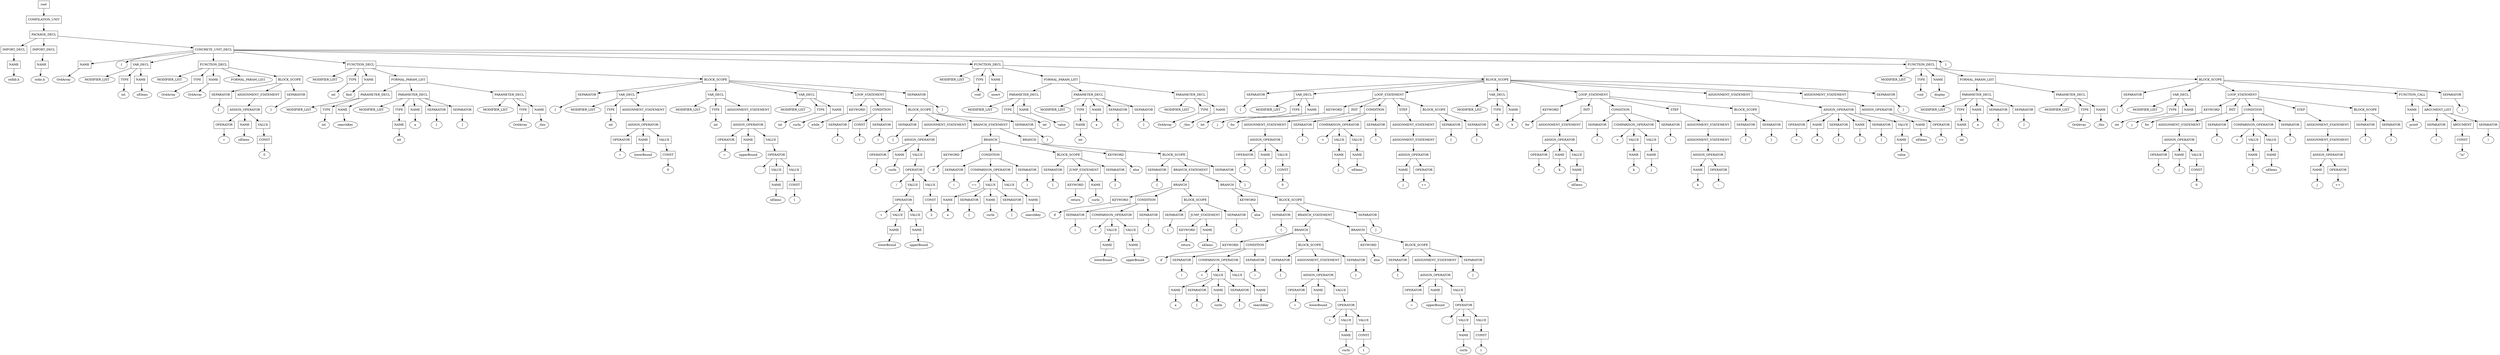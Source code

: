 digraph G {
	splines="TRUE";
	n_0 [label="root", shape="rectangle"]
	n_0 -> n_1
	n_1 [label="COMPILATION_UNIT", shape="rectangle"]
	n_1 -> n_2
	n_2 [label="PACKAGE_DECL", shape="rectangle"]
	n_2 -> n_3
	n_3 [label="IMPORT_DECL", shape="rectangle"]
	n_3 -> n_6
	n_6 [label="NAME", shape="rectangle"]
	n_6 -> n_16
	n_16 [label="stdlib.h", shape="ellipse"]
	n_2 -> n_4
	n_4 [label="IMPORT_DECL", shape="rectangle"]
	n_4 -> n_7
	n_7 [label="NAME", shape="rectangle"]
	n_7 -> n_17
	n_17 [label="stdio.h", shape="ellipse"]
	n_2 -> n_5
	n_5 [label="CONCRETE_UNIT_DECL", shape="rectangle"]
	n_5 -> n_8
	n_8 [label="NAME", shape="rectangle"]
	n_8 -> n_18
	n_18 [label="OrdArray", shape="ellipse"]
	n_5 -> n_9
	n_9 [label="{", shape="ellipse"]
	n_5 -> n_10
	n_10 [label="VAR_DECL", shape="rectangle"]
	n_10 -> n_19
	n_19 [label="MODIFIER_LIST", shape="ellipse"]
	n_10 -> n_20
	n_20 [label="TYPE", shape="rectangle"]
	n_20 -> n_42
	n_42 [label="int", shape="ellipse"]
	n_10 -> n_21
	n_21 [label="NAME", shape="rectangle"]
	n_21 -> n_43
	n_43 [label="nElems", shape="ellipse"]
	n_5 -> n_11
	n_11 [label="FUNCTION_DECL", shape="rectangle"]
	n_11 -> n_22
	n_22 [label="MODIFIER_LIST", shape="ellipse"]
	n_11 -> n_23
	n_23 [label="TYPE", shape="rectangle"]
	n_23 -> n_44
	n_44 [label="OrdArray", shape="ellipse"]
	n_11 -> n_24
	n_24 [label="NAME", shape="rectangle"]
	n_24 -> n_45
	n_45 [label="OrdArray", shape="ellipse"]
	n_11 -> n_25
	n_25 [label="FORMAL_PARAM_LIST", shape="ellipse"]
	n_11 -> n_26
	n_26 [label="BLOCK_SCOPE", shape="rectangle"]
	n_26 -> n_46
	n_46 [label="SEPARATOR", shape="rectangle"]
	n_46 -> n_82
	n_82 [label="{", shape="ellipse"]
	n_26 -> n_47
	n_47 [label="ASSIGNMENT_STATEMENT", shape="rectangle"]
	n_47 -> n_83
	n_83 [label="ASSIGN_OPERATOR", shape="rectangle"]
	n_83 -> n_161
	n_161 [label="OPERATOR", shape="rectangle"]
	n_161 -> n_242
	n_242 [label="=", shape="ellipse"]
	n_83 -> n_162
	n_162 [label="NAME", shape="rectangle"]
	n_162 -> n_243
	n_243 [label="nElems", shape="ellipse"]
	n_83 -> n_163
	n_163 [label="VALUE", shape="rectangle"]
	n_163 -> n_244
	n_244 [label="CONST", shape="rectangle"]
	n_244 -> n_300
	n_300 [label="0", shape="ellipse"]
	n_26 -> n_48
	n_48 [label="SEPARATOR", shape="rectangle"]
	n_48 -> n_84
	n_84 [label="}", shape="ellipse"]
	n_5 -> n_12
	n_12 [label="FUNCTION_DECL", shape="rectangle"]
	n_12 -> n_27
	n_27 [label="MODIFIER_LIST", shape="ellipse"]
	n_12 -> n_28
	n_28 [label="TYPE", shape="rectangle"]
	n_28 -> n_49
	n_49 [label="int", shape="ellipse"]
	n_12 -> n_29
	n_29 [label="NAME", shape="rectangle"]
	n_29 -> n_50
	n_50 [label="find", shape="ellipse"]
	n_12 -> n_30
	n_30 [label="FORMAL_PARAM_LIST", shape="rectangle"]
	n_30 -> n_51
	n_51 [label="PARAMETER_DECL", shape="rectangle"]
	n_51 -> n_85
	n_85 [label="MODIFIER_LIST", shape="ellipse"]
	n_51 -> n_86
	n_86 [label="TYPE", shape="rectangle"]
	n_86 -> n_164
	n_164 [label="int", shape="ellipse"]
	n_51 -> n_87
	n_87 [label="NAME", shape="rectangle"]
	n_87 -> n_165
	n_165 [label="searchKey", shape="ellipse"]
	n_30 -> n_52
	n_52 [label="PARAMETER_DECL", shape="rectangle"]
	n_52 -> n_88
	n_88 [label="MODIFIER_LIST", shape="ellipse"]
	n_52 -> n_89
	n_89 [label="TYPE", shape="rectangle"]
	n_89 -> n_166
	n_166 [label="NAME", shape="rectangle"]
	n_166 -> n_245
	n_245 [label="int", shape="ellipse"]
	n_52 -> n_90
	n_90 [label="NAME", shape="rectangle"]
	n_90 -> n_167
	n_167 [label="a", shape="ellipse"]
	n_52 -> n_91
	n_91 [label="SEPARATOR", shape="rectangle"]
	n_91 -> n_168
	n_168 [label="[", shape="ellipse"]
	n_52 -> n_92
	n_92 [label="SEPARATOR", shape="rectangle"]
	n_92 -> n_169
	n_169 [label="]", shape="ellipse"]
	n_30 -> n_53
	n_53 [label="PARAMETER_DECL", shape="rectangle"]
	n_53 -> n_93
	n_93 [label="MODIFIER_LIST", shape="ellipse"]
	n_53 -> n_94
	n_94 [label="TYPE", shape="rectangle"]
	n_94 -> n_170
	n_170 [label="OrdArray", shape="ellipse"]
	n_53 -> n_95
	n_95 [label="NAME", shape="rectangle"]
	n_95 -> n_171
	n_171 [label="_this", shape="ellipse"]
	n_12 -> n_31
	n_31 [label="BLOCK_SCOPE", shape="rectangle"]
	n_31 -> n_54
	n_54 [label="SEPARATOR", shape="rectangle"]
	n_54 -> n_96
	n_96 [label="{", shape="ellipse"]
	n_31 -> n_55
	n_55 [label="VAR_DECL", shape="rectangle"]
	n_55 -> n_97
	n_97 [label="MODIFIER_LIST", shape="ellipse"]
	n_55 -> n_98
	n_98 [label="TYPE", shape="rectangle"]
	n_98 -> n_172
	n_172 [label="int", shape="ellipse"]
	n_55 -> n_99
	n_99 [label="ASSIGNMENT_STATEMENT", shape="rectangle"]
	n_99 -> n_173
	n_173 [label="ASSIGN_OPERATOR", shape="rectangle"]
	n_173 -> n_246
	n_246 [label="OPERATOR", shape="rectangle"]
	n_246 -> n_301
	n_301 [label="=", shape="ellipse"]
	n_173 -> n_247
	n_247 [label="NAME", shape="rectangle"]
	n_247 -> n_302
	n_302 [label="lowerBound", shape="ellipse"]
	n_173 -> n_248
	n_248 [label="VALUE", shape="rectangle"]
	n_248 -> n_303
	n_303 [label="CONST", shape="rectangle"]
	n_303 -> n_335
	n_335 [label="0", shape="ellipse"]
	n_31 -> n_56
	n_56 [label="VAR_DECL", shape="rectangle"]
	n_56 -> n_100
	n_100 [label="MODIFIER_LIST", shape="ellipse"]
	n_56 -> n_101
	n_101 [label="TYPE", shape="rectangle"]
	n_101 -> n_174
	n_174 [label="int", shape="ellipse"]
	n_56 -> n_102
	n_102 [label="ASSIGNMENT_STATEMENT", shape="rectangle"]
	n_102 -> n_175
	n_175 [label="ASSIGN_OPERATOR", shape="rectangle"]
	n_175 -> n_249
	n_249 [label="OPERATOR", shape="rectangle"]
	n_249 -> n_304
	n_304 [label="=", shape="ellipse"]
	n_175 -> n_250
	n_250 [label="NAME", shape="rectangle"]
	n_250 -> n_305
	n_305 [label="upperBound", shape="ellipse"]
	n_175 -> n_251
	n_251 [label="VALUE", shape="rectangle"]
	n_251 -> n_306
	n_306 [label="OPERATOR", shape="rectangle"]
	n_306 -> n_336
	n_336 [label="-", shape="ellipse"]
	n_306 -> n_337
	n_337 [label="VALUE", shape="rectangle"]
	n_337 -> n_374
	n_374 [label="NAME", shape="rectangle"]
	n_374 -> n_401
	n_401 [label="nElems", shape="ellipse"]
	n_306 -> n_338
	n_338 [label="VALUE", shape="rectangle"]
	n_338 -> n_375
	n_375 [label="CONST", shape="rectangle"]
	n_375 -> n_402
	n_402 [label="1", shape="ellipse"]
	n_31 -> n_57
	n_57 [label="VAR_DECL", shape="rectangle"]
	n_57 -> n_103
	n_103 [label="MODIFIER_LIST", shape="ellipse"]
	n_57 -> n_104
	n_104 [label="TYPE", shape="rectangle"]
	n_104 -> n_176
	n_176 [label="int", shape="ellipse"]
	n_57 -> n_105
	n_105 [label="NAME", shape="rectangle"]
	n_105 -> n_177
	n_177 [label="curIn", shape="ellipse"]
	n_31 -> n_58
	n_58 [label="LOOP_STATEMENT", shape="rectangle"]
	n_58 -> n_106
	n_106 [label="KEYWORD", shape="rectangle"]
	n_106 -> n_178
	n_178 [label="while", shape="ellipse"]
	n_58 -> n_107
	n_107 [label="CONDITION", shape="rectangle"]
	n_107 -> n_179
	n_179 [label="SEPARATOR", shape="rectangle"]
	n_179 -> n_252
	n_252 [label="(", shape="ellipse"]
	n_107 -> n_180
	n_180 [label="CONST", shape="rectangle"]
	n_180 -> n_253
	n_253 [label="1", shape="ellipse"]
	n_107 -> n_181
	n_181 [label="SEPARATOR", shape="rectangle"]
	n_181 -> n_254
	n_254 [label=")", shape="ellipse"]
	n_58 -> n_108
	n_108 [label="BLOCK_SCOPE", shape="rectangle"]
	n_108 -> n_182
	n_182 [label="SEPARATOR", shape="rectangle"]
	n_182 -> n_255
	n_255 [label="{", shape="ellipse"]
	n_108 -> n_183
	n_183 [label="ASSIGNMENT_STATEMENT", shape="rectangle"]
	n_183 -> n_256
	n_256 [label="ASSIGN_OPERATOR", shape="rectangle"]
	n_256 -> n_307
	n_307 [label="OPERATOR", shape="rectangle"]
	n_307 -> n_339
	n_339 [label="=", shape="ellipse"]
	n_256 -> n_308
	n_308 [label="NAME", shape="rectangle"]
	n_308 -> n_340
	n_340 [label="curIn", shape="ellipse"]
	n_256 -> n_309
	n_309 [label="VALUE", shape="rectangle"]
	n_309 -> n_341
	n_341 [label="OPERATOR", shape="rectangle"]
	n_341 -> n_376
	n_376 [label="/", shape="ellipse"]
	n_341 -> n_377
	n_377 [label="VALUE", shape="rectangle"]
	n_377 -> n_403
	n_403 [label="OPERATOR", shape="rectangle"]
	n_403 -> n_417
	n_417 [label="+", shape="ellipse"]
	n_403 -> n_418
	n_418 [label="VALUE", shape="rectangle"]
	n_418 -> n_437
	n_437 [label="NAME", shape="rectangle"]
	n_437 -> n_452
	n_452 [label="lowerBound", shape="ellipse"]
	n_403 -> n_419
	n_419 [label="VALUE", shape="rectangle"]
	n_419 -> n_438
	n_438 [label="NAME", shape="rectangle"]
	n_438 -> n_453
	n_453 [label="upperBound", shape="ellipse"]
	n_341 -> n_378
	n_378 [label="VALUE", shape="rectangle"]
	n_378 -> n_404
	n_404 [label="CONST", shape="rectangle"]
	n_404 -> n_420
	n_420 [label="2", shape="ellipse"]
	n_108 -> n_184
	n_184 [label="BRANCH_STATEMENT", shape="rectangle"]
	n_184 -> n_257
	n_257 [label="BRANCH", shape="rectangle"]
	n_257 -> n_310
	n_310 [label="KEYWORD", shape="rectangle"]
	n_310 -> n_342
	n_342 [label="if", shape="ellipse"]
	n_257 -> n_311
	n_311 [label="CONDITION", shape="rectangle"]
	n_311 -> n_343
	n_343 [label="SEPARATOR", shape="rectangle"]
	n_343 -> n_379
	n_379 [label="(", shape="ellipse"]
	n_311 -> n_344
	n_344 [label="COMPARISON_OPERATOR", shape="rectangle"]
	n_344 -> n_380
	n_380 [label="==", shape="ellipse"]
	n_344 -> n_381
	n_381 [label="VALUE", shape="rectangle"]
	n_381 -> n_405
	n_405 [label="NAME", shape="rectangle"]
	n_405 -> n_421
	n_421 [label="a", shape="ellipse"]
	n_381 -> n_406
	n_406 [label="SEPARATOR", shape="rectangle"]
	n_406 -> n_422
	n_422 [label="[", shape="ellipse"]
	n_381 -> n_407
	n_407 [label="NAME", shape="rectangle"]
	n_407 -> n_423
	n_423 [label="curIn", shape="ellipse"]
	n_381 -> n_408
	n_408 [label="SEPARATOR", shape="rectangle"]
	n_408 -> n_424
	n_424 [label="]", shape="ellipse"]
	n_344 -> n_382
	n_382 [label="VALUE", shape="rectangle"]
	n_382 -> n_409
	n_409 [label="NAME", shape="rectangle"]
	n_409 -> n_425
	n_425 [label="searchKey", shape="ellipse"]
	n_311 -> n_345
	n_345 [label="SEPARATOR", shape="rectangle"]
	n_345 -> n_383
	n_383 [label=")", shape="ellipse"]
	n_257 -> n_312
	n_312 [label="BLOCK_SCOPE", shape="rectangle"]
	n_312 -> n_346
	n_346 [label="SEPARATOR", shape="rectangle"]
	n_346 -> n_384
	n_384 [label="{", shape="ellipse"]
	n_312 -> n_347
	n_347 [label="JUMP_STATEMENT", shape="rectangle"]
	n_347 -> n_385
	n_385 [label="KEYWORD", shape="rectangle"]
	n_385 -> n_410
	n_410 [label="return", shape="ellipse"]
	n_347 -> n_386
	n_386 [label="NAME", shape="rectangle"]
	n_386 -> n_411
	n_411 [label="curIn", shape="ellipse"]
	n_312 -> n_348
	n_348 [label="SEPARATOR", shape="rectangle"]
	n_348 -> n_387
	n_387 [label="}", shape="ellipse"]
	n_184 -> n_258
	n_258 [label="BRANCH", shape="rectangle"]
	n_258 -> n_313
	n_313 [label="KEYWORD", shape="rectangle"]
	n_313 -> n_349
	n_349 [label="else", shape="ellipse"]
	n_258 -> n_314
	n_314 [label="BLOCK_SCOPE", shape="rectangle"]
	n_314 -> n_350
	n_350 [label="SEPARATOR", shape="rectangle"]
	n_350 -> n_388
	n_388 [label="{", shape="ellipse"]
	n_314 -> n_351
	n_351 [label="BRANCH_STATEMENT", shape="rectangle"]
	n_351 -> n_389
	n_389 [label="BRANCH", shape="rectangle"]
	n_389 -> n_412
	n_412 [label="KEYWORD", shape="rectangle"]
	n_412 -> n_426
	n_426 [label="if", shape="ellipse"]
	n_389 -> n_413
	n_413 [label="CONDITION", shape="rectangle"]
	n_413 -> n_427
	n_427 [label="SEPARATOR", shape="rectangle"]
	n_427 -> n_439
	n_439 [label="(", shape="ellipse"]
	n_413 -> n_428
	n_428 [label="COMPARISON_OPERATOR", shape="rectangle"]
	n_428 -> n_440
	n_440 [label=">", shape="ellipse"]
	n_428 -> n_441
	n_441 [label="VALUE", shape="rectangle"]
	n_441 -> n_454
	n_454 [label="NAME", shape="rectangle"]
	n_454 -> n_463
	n_463 [label="lowerBound", shape="ellipse"]
	n_428 -> n_442
	n_442 [label="VALUE", shape="rectangle"]
	n_442 -> n_455
	n_455 [label="NAME", shape="rectangle"]
	n_455 -> n_464
	n_464 [label="upperBound", shape="ellipse"]
	n_413 -> n_429
	n_429 [label="SEPARATOR", shape="rectangle"]
	n_429 -> n_443
	n_443 [label=")", shape="ellipse"]
	n_389 -> n_414
	n_414 [label="BLOCK_SCOPE", shape="rectangle"]
	n_414 -> n_430
	n_430 [label="SEPARATOR", shape="rectangle"]
	n_430 -> n_444
	n_444 [label="{", shape="ellipse"]
	n_414 -> n_431
	n_431 [label="JUMP_STATEMENT", shape="rectangle"]
	n_431 -> n_445
	n_445 [label="KEYWORD", shape="rectangle"]
	n_445 -> n_456
	n_456 [label="return", shape="ellipse"]
	n_431 -> n_446
	n_446 [label="NAME", shape="rectangle"]
	n_446 -> n_457
	n_457 [label="nElems", shape="ellipse"]
	n_414 -> n_432
	n_432 [label="SEPARATOR", shape="rectangle"]
	n_432 -> n_447
	n_447 [label="}", shape="ellipse"]
	n_351 -> n_390
	n_390 [label="BRANCH", shape="rectangle"]
	n_390 -> n_415
	n_415 [label="KEYWORD", shape="rectangle"]
	n_415 -> n_433
	n_433 [label="else", shape="ellipse"]
	n_390 -> n_416
	n_416 [label="BLOCK_SCOPE", shape="rectangle"]
	n_416 -> n_434
	n_434 [label="SEPARATOR", shape="rectangle"]
	n_434 -> n_448
	n_448 [label="{", shape="ellipse"]
	n_416 -> n_435
	n_435 [label="BRANCH_STATEMENT", shape="rectangle"]
	n_435 -> n_449
	n_449 [label="BRANCH", shape="rectangle"]
	n_449 -> n_458
	n_458 [label="KEYWORD", shape="rectangle"]
	n_458 -> n_465
	n_465 [label="if", shape="ellipse"]
	n_449 -> n_459
	n_459 [label="CONDITION", shape="rectangle"]
	n_459 -> n_466
	n_466 [label="SEPARATOR", shape="rectangle"]
	n_466 -> n_476
	n_476 [label="(", shape="ellipse"]
	n_459 -> n_467
	n_467 [label="COMPARISON_OPERATOR", shape="rectangle"]
	n_467 -> n_477
	n_477 [label="<", shape="ellipse"]
	n_467 -> n_478
	n_478 [label="VALUE", shape="rectangle"]
	n_478 -> n_487
	n_487 [label="NAME", shape="rectangle"]
	n_487 -> n_498
	n_498 [label="a", shape="ellipse"]
	n_478 -> n_488
	n_488 [label="SEPARATOR", shape="rectangle"]
	n_488 -> n_499
	n_499 [label="[", shape="ellipse"]
	n_478 -> n_489
	n_489 [label="NAME", shape="rectangle"]
	n_489 -> n_500
	n_500 [label="curIn", shape="ellipse"]
	n_478 -> n_490
	n_490 [label="SEPARATOR", shape="rectangle"]
	n_490 -> n_501
	n_501 [label="]", shape="ellipse"]
	n_467 -> n_479
	n_479 [label="VALUE", shape="rectangle"]
	n_479 -> n_491
	n_491 [label="NAME", shape="rectangle"]
	n_491 -> n_502
	n_502 [label="searchKey", shape="ellipse"]
	n_459 -> n_468
	n_468 [label="SEPARATOR", shape="rectangle"]
	n_468 -> n_480
	n_480 [label=")", shape="ellipse"]
	n_449 -> n_460
	n_460 [label="BLOCK_SCOPE", shape="rectangle"]
	n_460 -> n_469
	n_469 [label="SEPARATOR", shape="rectangle"]
	n_469 -> n_481
	n_481 [label="{", shape="ellipse"]
	n_460 -> n_470
	n_470 [label="ASSIGNMENT_STATEMENT", shape="rectangle"]
	n_470 -> n_482
	n_482 [label="ASSIGN_OPERATOR", shape="rectangle"]
	n_482 -> n_492
	n_492 [label="OPERATOR", shape="rectangle"]
	n_492 -> n_503
	n_503 [label="=", shape="ellipse"]
	n_482 -> n_493
	n_493 [label="NAME", shape="rectangle"]
	n_493 -> n_504
	n_504 [label="lowerBound", shape="ellipse"]
	n_482 -> n_494
	n_494 [label="VALUE", shape="rectangle"]
	n_494 -> n_505
	n_505 [label="OPERATOR", shape="rectangle"]
	n_505 -> n_509
	n_509 [label="+", shape="ellipse"]
	n_505 -> n_510
	n_510 [label="VALUE", shape="rectangle"]
	n_510 -> n_515
	n_515 [label="NAME", shape="rectangle"]
	n_515 -> n_519
	n_519 [label="curIn", shape="ellipse"]
	n_505 -> n_511
	n_511 [label="VALUE", shape="rectangle"]
	n_511 -> n_516
	n_516 [label="CONST", shape="rectangle"]
	n_516 -> n_520
	n_520 [label="1", shape="ellipse"]
	n_460 -> n_471
	n_471 [label="SEPARATOR", shape="rectangle"]
	n_471 -> n_483
	n_483 [label="}", shape="ellipse"]
	n_435 -> n_450
	n_450 [label="BRANCH", shape="rectangle"]
	n_450 -> n_461
	n_461 [label="KEYWORD", shape="rectangle"]
	n_461 -> n_472
	n_472 [label="else", shape="ellipse"]
	n_450 -> n_462
	n_462 [label="BLOCK_SCOPE", shape="rectangle"]
	n_462 -> n_473
	n_473 [label="SEPARATOR", shape="rectangle"]
	n_473 -> n_484
	n_484 [label="{", shape="ellipse"]
	n_462 -> n_474
	n_474 [label="ASSIGNMENT_STATEMENT", shape="rectangle"]
	n_474 -> n_485
	n_485 [label="ASSIGN_OPERATOR", shape="rectangle"]
	n_485 -> n_495
	n_495 [label="OPERATOR", shape="rectangle"]
	n_495 -> n_506
	n_506 [label="=", shape="ellipse"]
	n_485 -> n_496
	n_496 [label="NAME", shape="rectangle"]
	n_496 -> n_507
	n_507 [label="upperBound", shape="ellipse"]
	n_485 -> n_497
	n_497 [label="VALUE", shape="rectangle"]
	n_497 -> n_508
	n_508 [label="OPERATOR", shape="rectangle"]
	n_508 -> n_512
	n_512 [label="-", shape="ellipse"]
	n_508 -> n_513
	n_513 [label="VALUE", shape="rectangle"]
	n_513 -> n_517
	n_517 [label="NAME", shape="rectangle"]
	n_517 -> n_521
	n_521 [label="curIn", shape="ellipse"]
	n_508 -> n_514
	n_514 [label="VALUE", shape="rectangle"]
	n_514 -> n_518
	n_518 [label="CONST", shape="rectangle"]
	n_518 -> n_522
	n_522 [label="1", shape="ellipse"]
	n_462 -> n_475
	n_475 [label="SEPARATOR", shape="rectangle"]
	n_475 -> n_486
	n_486 [label="}", shape="ellipse"]
	n_416 -> n_436
	n_436 [label="SEPARATOR", shape="rectangle"]
	n_436 -> n_451
	n_451 [label="}", shape="ellipse"]
	n_314 -> n_352
	n_352 [label="SEPARATOR", shape="rectangle"]
	n_352 -> n_391
	n_391 [label="}", shape="ellipse"]
	n_108 -> n_185
	n_185 [label="SEPARATOR", shape="rectangle"]
	n_185 -> n_259
	n_259 [label="}", shape="ellipse"]
	n_31 -> n_59
	n_59 [label="SEPARATOR", shape="rectangle"]
	n_59 -> n_109
	n_109 [label="}", shape="ellipse"]
	n_5 -> n_13
	n_13 [label="FUNCTION_DECL", shape="rectangle"]
	n_13 -> n_32
	n_32 [label="MODIFIER_LIST", shape="ellipse"]
	n_13 -> n_33
	n_33 [label="TYPE", shape="rectangle"]
	n_33 -> n_60
	n_60 [label="void", shape="ellipse"]
	n_13 -> n_34
	n_34 [label="NAME", shape="rectangle"]
	n_34 -> n_61
	n_61 [label="insert", shape="ellipse"]
	n_13 -> n_35
	n_35 [label="FORMAL_PARAM_LIST", shape="rectangle"]
	n_35 -> n_62
	n_62 [label="PARAMETER_DECL", shape="rectangle"]
	n_62 -> n_110
	n_110 [label="MODIFIER_LIST", shape="ellipse"]
	n_62 -> n_111
	n_111 [label="TYPE", shape="rectangle"]
	n_111 -> n_186
	n_186 [label="int", shape="ellipse"]
	n_62 -> n_112
	n_112 [label="NAME", shape="rectangle"]
	n_112 -> n_187
	n_187 [label="value", shape="ellipse"]
	n_35 -> n_63
	n_63 [label="PARAMETER_DECL", shape="rectangle"]
	n_63 -> n_113
	n_113 [label="MODIFIER_LIST", shape="ellipse"]
	n_63 -> n_114
	n_114 [label="TYPE", shape="rectangle"]
	n_114 -> n_188
	n_188 [label="NAME", shape="rectangle"]
	n_188 -> n_260
	n_260 [label="int", shape="ellipse"]
	n_63 -> n_115
	n_115 [label="NAME", shape="rectangle"]
	n_115 -> n_189
	n_189 [label="a", shape="ellipse"]
	n_63 -> n_116
	n_116 [label="SEPARATOR", shape="rectangle"]
	n_116 -> n_190
	n_190 [label="[", shape="ellipse"]
	n_63 -> n_117
	n_117 [label="SEPARATOR", shape="rectangle"]
	n_117 -> n_191
	n_191 [label="]", shape="ellipse"]
	n_35 -> n_64
	n_64 [label="PARAMETER_DECL", shape="rectangle"]
	n_64 -> n_118
	n_118 [label="MODIFIER_LIST", shape="ellipse"]
	n_64 -> n_119
	n_119 [label="TYPE", shape="rectangle"]
	n_119 -> n_192
	n_192 [label="OrdArray", shape="ellipse"]
	n_64 -> n_120
	n_120 [label="NAME", shape="rectangle"]
	n_120 -> n_193
	n_193 [label="_this", shape="ellipse"]
	n_13 -> n_36
	n_36 [label="BLOCK_SCOPE", shape="rectangle"]
	n_36 -> n_65
	n_65 [label="SEPARATOR", shape="rectangle"]
	n_65 -> n_121
	n_121 [label="{", shape="ellipse"]
	n_36 -> n_66
	n_66 [label="VAR_DECL", shape="rectangle"]
	n_66 -> n_122
	n_122 [label="MODIFIER_LIST", shape="ellipse"]
	n_66 -> n_123
	n_123 [label="TYPE", shape="rectangle"]
	n_123 -> n_194
	n_194 [label="int", shape="ellipse"]
	n_66 -> n_124
	n_124 [label="NAME", shape="rectangle"]
	n_124 -> n_195
	n_195 [label="j", shape="ellipse"]
	n_36 -> n_67
	n_67 [label="LOOP_STATEMENT", shape="rectangle"]
	n_67 -> n_125
	n_125 [label="KEYWORD", shape="rectangle"]
	n_125 -> n_196
	n_196 [label="for", shape="ellipse"]
	n_67 -> n_126
	n_126 [label="INIT", shape="rectangle"]
	n_126 -> n_197
	n_197 [label="ASSIGNMENT_STATEMENT", shape="rectangle"]
	n_197 -> n_261
	n_261 [label="ASSIGN_OPERATOR", shape="rectangle"]
	n_261 -> n_315
	n_315 [label="OPERATOR", shape="rectangle"]
	n_315 -> n_353
	n_353 [label="=", shape="ellipse"]
	n_261 -> n_316
	n_316 [label="NAME", shape="rectangle"]
	n_316 -> n_354
	n_354 [label="j", shape="ellipse"]
	n_261 -> n_317
	n_317 [label="VALUE", shape="rectangle"]
	n_317 -> n_355
	n_355 [label="CONST", shape="rectangle"]
	n_355 -> n_392
	n_392 [label="0", shape="ellipse"]
	n_67 -> n_127
	n_127 [label="CONDITION", shape="rectangle"]
	n_127 -> n_198
	n_198 [label="SEPARATOR", shape="rectangle"]
	n_198 -> n_262
	n_262 [label="(", shape="ellipse"]
	n_127 -> n_199
	n_199 [label="COMPARISON_OPERATOR", shape="rectangle"]
	n_199 -> n_263
	n_263 [label="<", shape="ellipse"]
	n_199 -> n_264
	n_264 [label="VALUE", shape="rectangle"]
	n_264 -> n_318
	n_318 [label="NAME", shape="rectangle"]
	n_318 -> n_356
	n_356 [label="j", shape="ellipse"]
	n_199 -> n_265
	n_265 [label="VALUE", shape="rectangle"]
	n_265 -> n_319
	n_319 [label="NAME", shape="rectangle"]
	n_319 -> n_357
	n_357 [label="nElems", shape="ellipse"]
	n_127 -> n_200
	n_200 [label="SEPARATOR", shape="rectangle"]
	n_200 -> n_266
	n_266 [label=")", shape="ellipse"]
	n_67 -> n_128
	n_128 [label="STEP", shape="rectangle"]
	n_128 -> n_201
	n_201 [label="ASSIGNMENT_STATEMENT", shape="rectangle"]
	n_201 -> n_267
	n_267 [label="ASSIGNMENT_STATEMENT", shape="rectangle"]
	n_267 -> n_320
	n_320 [label="ASSIGN_OPERATOR", shape="rectangle"]
	n_320 -> n_358
	n_358 [label="NAME", shape="rectangle"]
	n_358 -> n_393
	n_393 [label="j", shape="ellipse"]
	n_320 -> n_359
	n_359 [label="OPERATOR", shape="rectangle"]
	n_359 -> n_394
	n_394 [label="++", shape="ellipse"]
	n_67 -> n_129
	n_129 [label="BLOCK_SCOPE", shape="rectangle"]
	n_129 -> n_202
	n_202 [label="SEPARATOR", shape="rectangle"]
	n_202 -> n_268
	n_268 [label="{", shape="ellipse"]
	n_129 -> n_203
	n_203 [label="SEPARATOR", shape="rectangle"]
	n_203 -> n_269
	n_269 [label="}", shape="ellipse"]
	n_36 -> n_68
	n_68 [label="VAR_DECL", shape="rectangle"]
	n_68 -> n_130
	n_130 [label="MODIFIER_LIST", shape="ellipse"]
	n_68 -> n_131
	n_131 [label="TYPE", shape="rectangle"]
	n_131 -> n_204
	n_204 [label="int", shape="ellipse"]
	n_68 -> n_132
	n_132 [label="NAME", shape="rectangle"]
	n_132 -> n_205
	n_205 [label="k", shape="ellipse"]
	n_36 -> n_69
	n_69 [label="LOOP_STATEMENT", shape="rectangle"]
	n_69 -> n_133
	n_133 [label="KEYWORD", shape="rectangle"]
	n_133 -> n_206
	n_206 [label="for", shape="ellipse"]
	n_69 -> n_134
	n_134 [label="INIT", shape="rectangle"]
	n_134 -> n_207
	n_207 [label="ASSIGNMENT_STATEMENT", shape="rectangle"]
	n_207 -> n_270
	n_270 [label="ASSIGN_OPERATOR", shape="rectangle"]
	n_270 -> n_321
	n_321 [label="OPERATOR", shape="rectangle"]
	n_321 -> n_360
	n_360 [label="=", shape="ellipse"]
	n_270 -> n_322
	n_322 [label="NAME", shape="rectangle"]
	n_322 -> n_361
	n_361 [label="k", shape="ellipse"]
	n_270 -> n_323
	n_323 [label="VALUE", shape="rectangle"]
	n_323 -> n_362
	n_362 [label="NAME", shape="rectangle"]
	n_362 -> n_395
	n_395 [label="nElems", shape="ellipse"]
	n_69 -> n_135
	n_135 [label="CONDITION", shape="rectangle"]
	n_135 -> n_208
	n_208 [label="SEPARATOR", shape="rectangle"]
	n_208 -> n_271
	n_271 [label="(", shape="ellipse"]
	n_135 -> n_209
	n_209 [label="COMPARISON_OPERATOR", shape="rectangle"]
	n_209 -> n_272
	n_272 [label=">", shape="ellipse"]
	n_209 -> n_273
	n_273 [label="VALUE", shape="rectangle"]
	n_273 -> n_324
	n_324 [label="NAME", shape="rectangle"]
	n_324 -> n_363
	n_363 [label="k", shape="ellipse"]
	n_209 -> n_274
	n_274 [label="VALUE", shape="rectangle"]
	n_274 -> n_325
	n_325 [label="NAME", shape="rectangle"]
	n_325 -> n_364
	n_364 [label="j", shape="ellipse"]
	n_135 -> n_210
	n_210 [label="SEPARATOR", shape="rectangle"]
	n_210 -> n_275
	n_275 [label=")", shape="ellipse"]
	n_69 -> n_136
	n_136 [label="STEP", shape="rectangle"]
	n_136 -> n_211
	n_211 [label="ASSIGNMENT_STATEMENT", shape="rectangle"]
	n_211 -> n_276
	n_276 [label="ASSIGNMENT_STATEMENT", shape="rectangle"]
	n_276 -> n_326
	n_326 [label="ASSIGN_OPERATOR", shape="rectangle"]
	n_326 -> n_365
	n_365 [label="NAME", shape="rectangle"]
	n_365 -> n_396
	n_396 [label="k", shape="ellipse"]
	n_326 -> n_366
	n_366 [label="OPERATOR", shape="rectangle"]
	n_366 -> n_397
	n_397 [label="--", shape="ellipse"]
	n_69 -> n_137
	n_137 [label="BLOCK_SCOPE", shape="rectangle"]
	n_137 -> n_212
	n_212 [label="SEPARATOR", shape="rectangle"]
	n_212 -> n_277
	n_277 [label="{", shape="ellipse"]
	n_137 -> n_213
	n_213 [label="SEPARATOR", shape="rectangle"]
	n_213 -> n_278
	n_278 [label="}", shape="ellipse"]
	n_36 -> n_70
	n_70 [label="ASSIGNMENT_STATEMENT", shape="rectangle"]
	n_70 -> n_138
	n_138 [label="ASSIGN_OPERATOR", shape="rectangle"]
	n_138 -> n_214
	n_214 [label="OPERATOR", shape="rectangle"]
	n_214 -> n_279
	n_279 [label="=", shape="ellipse"]
	n_138 -> n_215
	n_215 [label="NAME", shape="rectangle"]
	n_215 -> n_280
	n_280 [label="a", shape="ellipse"]
	n_138 -> n_216
	n_216 [label="SEPARATOR", shape="rectangle"]
	n_216 -> n_281
	n_281 [label="[", shape="ellipse"]
	n_138 -> n_217
	n_217 [label="NAME", shape="rectangle"]
	n_217 -> n_282
	n_282 [label="j", shape="ellipse"]
	n_138 -> n_218
	n_218 [label="SEPARATOR", shape="rectangle"]
	n_218 -> n_283
	n_283 [label="]", shape="ellipse"]
	n_138 -> n_219
	n_219 [label="VALUE", shape="rectangle"]
	n_219 -> n_284
	n_284 [label="NAME", shape="rectangle"]
	n_284 -> n_327
	n_327 [label="value", shape="ellipse"]
	n_36 -> n_71
	n_71 [label="ASSIGNMENT_STATEMENT", shape="rectangle"]
	n_71 -> n_139
	n_139 [label="ASSIGN_OPERATOR", shape="rectangle"]
	n_139 -> n_220
	n_220 [label="NAME", shape="rectangle"]
	n_220 -> n_285
	n_285 [label="nElems", shape="ellipse"]
	n_139 -> n_221
	n_221 [label="OPERATOR", shape="rectangle"]
	n_221 -> n_286
	n_286 [label="++", shape="ellipse"]
	n_36 -> n_72
	n_72 [label="SEPARATOR", shape="rectangle"]
	n_72 -> n_140
	n_140 [label="}", shape="ellipse"]
	n_5 -> n_14
	n_14 [label="FUNCTION_DECL", shape="rectangle"]
	n_14 -> n_37
	n_37 [label="MODIFIER_LIST", shape="ellipse"]
	n_14 -> n_38
	n_38 [label="TYPE", shape="rectangle"]
	n_38 -> n_73
	n_73 [label="void", shape="ellipse"]
	n_14 -> n_39
	n_39 [label="NAME", shape="rectangle"]
	n_39 -> n_74
	n_74 [label="display", shape="ellipse"]
	n_14 -> n_40
	n_40 [label="FORMAL_PARAM_LIST", shape="rectangle"]
	n_40 -> n_75
	n_75 [label="PARAMETER_DECL", shape="rectangle"]
	n_75 -> n_141
	n_141 [label="MODIFIER_LIST", shape="ellipse"]
	n_75 -> n_142
	n_142 [label="TYPE", shape="rectangle"]
	n_142 -> n_222
	n_222 [label="NAME", shape="rectangle"]
	n_222 -> n_287
	n_287 [label="int", shape="ellipse"]
	n_75 -> n_143
	n_143 [label="NAME", shape="rectangle"]
	n_143 -> n_223
	n_223 [label="a", shape="ellipse"]
	n_75 -> n_144
	n_144 [label="SEPARATOR", shape="rectangle"]
	n_144 -> n_224
	n_224 [label="[", shape="ellipse"]
	n_75 -> n_145
	n_145 [label="SEPARATOR", shape="rectangle"]
	n_145 -> n_225
	n_225 [label="]", shape="ellipse"]
	n_40 -> n_76
	n_76 [label="PARAMETER_DECL", shape="rectangle"]
	n_76 -> n_146
	n_146 [label="MODIFIER_LIST", shape="ellipse"]
	n_76 -> n_147
	n_147 [label="TYPE", shape="rectangle"]
	n_147 -> n_226
	n_226 [label="OrdArray", shape="ellipse"]
	n_76 -> n_148
	n_148 [label="NAME", shape="rectangle"]
	n_148 -> n_227
	n_227 [label="_this", shape="ellipse"]
	n_14 -> n_41
	n_41 [label="BLOCK_SCOPE", shape="rectangle"]
	n_41 -> n_77
	n_77 [label="SEPARATOR", shape="rectangle"]
	n_77 -> n_149
	n_149 [label="{", shape="ellipse"]
	n_41 -> n_78
	n_78 [label="VAR_DECL", shape="rectangle"]
	n_78 -> n_150
	n_150 [label="MODIFIER_LIST", shape="ellipse"]
	n_78 -> n_151
	n_151 [label="TYPE", shape="rectangle"]
	n_151 -> n_228
	n_228 [label="int", shape="ellipse"]
	n_78 -> n_152
	n_152 [label="NAME", shape="rectangle"]
	n_152 -> n_229
	n_229 [label="j", shape="ellipse"]
	n_41 -> n_79
	n_79 [label="LOOP_STATEMENT", shape="rectangle"]
	n_79 -> n_153
	n_153 [label="KEYWORD", shape="rectangle"]
	n_153 -> n_230
	n_230 [label="for", shape="ellipse"]
	n_79 -> n_154
	n_154 [label="INIT", shape="rectangle"]
	n_154 -> n_231
	n_231 [label="ASSIGNMENT_STATEMENT", shape="rectangle"]
	n_231 -> n_288
	n_288 [label="ASSIGN_OPERATOR", shape="rectangle"]
	n_288 -> n_328
	n_328 [label="OPERATOR", shape="rectangle"]
	n_328 -> n_367
	n_367 [label="=", shape="ellipse"]
	n_288 -> n_329
	n_329 [label="NAME", shape="rectangle"]
	n_329 -> n_368
	n_368 [label="j", shape="ellipse"]
	n_288 -> n_330
	n_330 [label="VALUE", shape="rectangle"]
	n_330 -> n_369
	n_369 [label="CONST", shape="rectangle"]
	n_369 -> n_398
	n_398 [label="0", shape="ellipse"]
	n_79 -> n_155
	n_155 [label="CONDITION", shape="rectangle"]
	n_155 -> n_232
	n_232 [label="SEPARATOR", shape="rectangle"]
	n_232 -> n_289
	n_289 [label="(", shape="ellipse"]
	n_155 -> n_233
	n_233 [label="COMPARISON_OPERATOR", shape="rectangle"]
	n_233 -> n_290
	n_290 [label="<", shape="ellipse"]
	n_233 -> n_291
	n_291 [label="VALUE", shape="rectangle"]
	n_291 -> n_331
	n_331 [label="NAME", shape="rectangle"]
	n_331 -> n_370
	n_370 [label="j", shape="ellipse"]
	n_233 -> n_292
	n_292 [label="VALUE", shape="rectangle"]
	n_292 -> n_332
	n_332 [label="NAME", shape="rectangle"]
	n_332 -> n_371
	n_371 [label="nElems", shape="ellipse"]
	n_155 -> n_234
	n_234 [label="SEPARATOR", shape="rectangle"]
	n_234 -> n_293
	n_293 [label=")", shape="ellipse"]
	n_79 -> n_156
	n_156 [label="STEP", shape="rectangle"]
	n_156 -> n_235
	n_235 [label="ASSIGNMENT_STATEMENT", shape="rectangle"]
	n_235 -> n_294
	n_294 [label="ASSIGNMENT_STATEMENT", shape="rectangle"]
	n_294 -> n_333
	n_333 [label="ASSIGN_OPERATOR", shape="rectangle"]
	n_333 -> n_372
	n_372 [label="NAME", shape="rectangle"]
	n_372 -> n_399
	n_399 [label="j", shape="ellipse"]
	n_333 -> n_373
	n_373 [label="OPERATOR", shape="rectangle"]
	n_373 -> n_400
	n_400 [label="++", shape="ellipse"]
	n_79 -> n_157
	n_157 [label="BLOCK_SCOPE", shape="rectangle"]
	n_157 -> n_236
	n_236 [label="SEPARATOR", shape="rectangle"]
	n_236 -> n_295
	n_295 [label="{", shape="ellipse"]
	n_157 -> n_237
	n_237 [label="SEPARATOR", shape="rectangle"]
	n_237 -> n_296
	n_296 [label="}", shape="ellipse"]
	n_41 -> n_80
	n_80 [label="FUNCTION_CALL", shape="rectangle"]
	n_80 -> n_158
	n_158 [label="NAME", shape="rectangle"]
	n_158 -> n_238
	n_238 [label="printf", shape="ellipse"]
	n_80 -> n_159
	n_159 [label="ARGUMENT_LIST", shape="rectangle"]
	n_159 -> n_239
	n_239 [label="SEPARATOR", shape="rectangle"]
	n_239 -> n_297
	n_297 [label="(", shape="ellipse"]
	n_159 -> n_240
	n_240 [label="ARGUMENT", shape="rectangle"]
	n_240 -> n_298
	n_298 [label="CONST", shape="rectangle"]
	n_298 -> n_334
	n_334 [label="\"\\n\"", shape="ellipse"]
	n_159 -> n_241
	n_241 [label="SEPARATOR", shape="rectangle"]
	n_241 -> n_299
	n_299 [label=")", shape="ellipse"]
	n_41 -> n_81
	n_81 [label="SEPARATOR", shape="rectangle"]
	n_81 -> n_160
	n_160 [label="}", shape="ellipse"]
	n_5 -> n_15
	n_15 [label="}", shape="ellipse"]
}